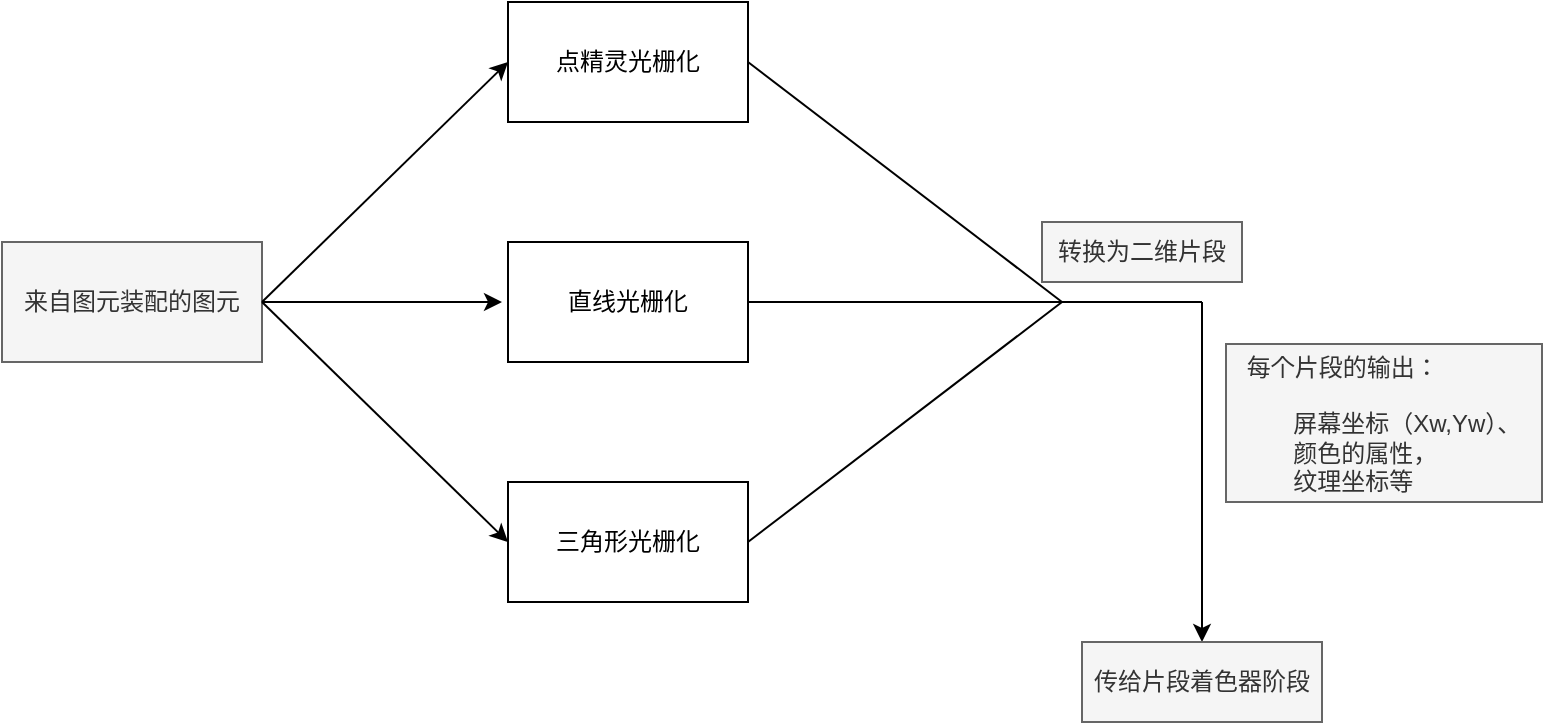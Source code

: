 <mxfile version="10.5.9" type="device"><diagram id="kPQffcJoI6plJwQM1ZWf" name="Page-1"><mxGraphModel dx="1394" dy="796" grid="1" gridSize="10" guides="1" tooltips="1" connect="1" arrows="1" fold="1" page="1" pageScale="1" pageWidth="827" pageHeight="1169" math="0" shadow="0"><root><mxCell id="0"/><mxCell id="1" parent="0"/><mxCell id="JF-hr86POJ5Of6q8cKH7-1" value="直线光栅化" style="rounded=0;whiteSpace=wrap;html=1;" vertex="1" parent="1"><mxGeometry x="363" y="240" width="120" height="60" as="geometry"/></mxCell><mxCell id="JF-hr86POJ5Of6q8cKH7-2" value="点精灵光栅化" style="rounded=0;whiteSpace=wrap;html=1;" vertex="1" parent="1"><mxGeometry x="363" y="120" width="120" height="60" as="geometry"/></mxCell><mxCell id="JF-hr86POJ5Of6q8cKH7-3" value="三角形光栅化" style="rounded=0;whiteSpace=wrap;html=1;" vertex="1" parent="1"><mxGeometry x="363" y="360" width="120" height="60" as="geometry"/></mxCell><mxCell id="JF-hr86POJ5Of6q8cKH7-9" value="" style="edgeStyle=orthogonalEdgeStyle;rounded=0;orthogonalLoop=1;jettySize=auto;html=1;" edge="1" parent="1" source="JF-hr86POJ5Of6q8cKH7-6"><mxGeometry relative="1" as="geometry"><mxPoint x="360" y="270" as="targetPoint"/></mxGeometry></mxCell><mxCell id="JF-hr86POJ5Of6q8cKH7-6" value="来自图元装配的图元" style="text;html=1;strokeColor=#666666;fillColor=#f5f5f5;align=center;verticalAlign=middle;whiteSpace=wrap;rounded=0;fontColor=#333333;" vertex="1" parent="1"><mxGeometry x="110" y="240" width="130" height="60" as="geometry"/></mxCell><mxCell id="JF-hr86POJ5Of6q8cKH7-7" value="" style="endArrow=classic;html=1;exitX=1;exitY=0.5;exitDx=0;exitDy=0;entryX=0;entryY=0.5;entryDx=0;entryDy=0;" edge="1" parent="1" source="JF-hr86POJ5Of6q8cKH7-6" target="JF-hr86POJ5Of6q8cKH7-2"><mxGeometry width="50" height="50" relative="1" as="geometry"><mxPoint x="110" y="490" as="sourcePoint"/><mxPoint x="160" y="440" as="targetPoint"/></mxGeometry></mxCell><mxCell id="JF-hr86POJ5Of6q8cKH7-10" value="" style="endArrow=classic;html=1;exitX=1;exitY=0.5;exitDx=0;exitDy=0;entryX=0;entryY=0.5;entryDx=0;entryDy=0;" edge="1" parent="1" source="JF-hr86POJ5Of6q8cKH7-6" target="JF-hr86POJ5Of6q8cKH7-3"><mxGeometry width="50" height="50" relative="1" as="geometry"><mxPoint x="290" y="490" as="sourcePoint"/><mxPoint x="340" y="440" as="targetPoint"/></mxGeometry></mxCell><mxCell id="JF-hr86POJ5Of6q8cKH7-11" value="" style="endArrow=none;html=1;entryX=1;entryY=0.5;entryDx=0;entryDy=0;" edge="1" parent="1" target="JF-hr86POJ5Of6q8cKH7-1"><mxGeometry width="50" height="50" relative="1" as="geometry"><mxPoint x="710" y="270" as="sourcePoint"/><mxPoint x="160" y="440" as="targetPoint"/></mxGeometry></mxCell><mxCell id="JF-hr86POJ5Of6q8cKH7-12" value="" style="endArrow=classic;html=1;" edge="1" parent="1"><mxGeometry width="50" height="50" relative="1" as="geometry"><mxPoint x="710" y="270" as="sourcePoint"/><mxPoint x="710" y="440" as="targetPoint"/></mxGeometry></mxCell><mxCell id="JF-hr86POJ5Of6q8cKH7-13" value="" style="endArrow=none;html=1;entryX=1;entryY=0.5;entryDx=0;entryDy=0;" edge="1" parent="1" target="JF-hr86POJ5Of6q8cKH7-2"><mxGeometry width="50" height="50" relative="1" as="geometry"><mxPoint x="640" y="270" as="sourcePoint"/><mxPoint x="160" y="470" as="targetPoint"/></mxGeometry></mxCell><mxCell id="JF-hr86POJ5Of6q8cKH7-14" value="" style="endArrow=none;html=1;entryX=1;entryY=0.5;entryDx=0;entryDy=0;" edge="1" parent="1" target="JF-hr86POJ5Of6q8cKH7-3"><mxGeometry width="50" height="50" relative="1" as="geometry"><mxPoint x="640" y="270" as="sourcePoint"/><mxPoint x="170" y="480" as="targetPoint"/></mxGeometry></mxCell><mxCell id="JF-hr86POJ5Of6q8cKH7-15" value="&lt;div style=&quot;text-align: left&quot;&gt;&lt;span&gt;每个片段的输出：&lt;/span&gt;&lt;/div&gt;&lt;div style=&quot;text-align: left&quot;&gt;&lt;span&gt;&lt;br&gt;&lt;/span&gt;&lt;/div&gt;&lt;div style=&quot;text-align: left&quot;&gt;&lt;span&gt;&amp;nbsp; &amp;nbsp; &amp;nbsp; &amp;nbsp;屏幕坐标（Xw,Yw）、&lt;/span&gt;&lt;/div&gt;&lt;div style=&quot;text-align: left&quot;&gt;&lt;span&gt;&amp;nbsp; &amp;nbsp; &amp;nbsp; &amp;nbsp;颜色的属性，&lt;/span&gt;&lt;/div&gt;&lt;div style=&quot;text-align: left&quot;&gt;&lt;span&gt;&amp;nbsp; &amp;nbsp; &amp;nbsp; &amp;nbsp;纹理坐标等&lt;/span&gt;&lt;/div&gt;" style="text;html=1;align=center;verticalAlign=middle;whiteSpace=wrap;rounded=0;fillColor=#f5f5f5;strokeColor=#666666;fontColor=#333333;" vertex="1" parent="1"><mxGeometry x="722" y="291" width="158" height="79" as="geometry"/></mxCell><mxCell id="JF-hr86POJ5Of6q8cKH7-16" value="转换为二维片段" style="text;html=1;strokeColor=#666666;fillColor=#f5f5f5;align=center;verticalAlign=middle;whiteSpace=wrap;rounded=0;fontColor=#333333;" vertex="1" parent="1"><mxGeometry x="630" y="230" width="100" height="30" as="geometry"/></mxCell><mxCell id="JF-hr86POJ5Of6q8cKH7-17" value="传给片段着色器阶段" style="text;html=1;strokeColor=#666666;fillColor=#f5f5f5;align=center;verticalAlign=middle;whiteSpace=wrap;rounded=0;fontColor=#333333;" vertex="1" parent="1"><mxGeometry x="650" y="440" width="120" height="40" as="geometry"/></mxCell></root></mxGraphModel></diagram></mxfile>